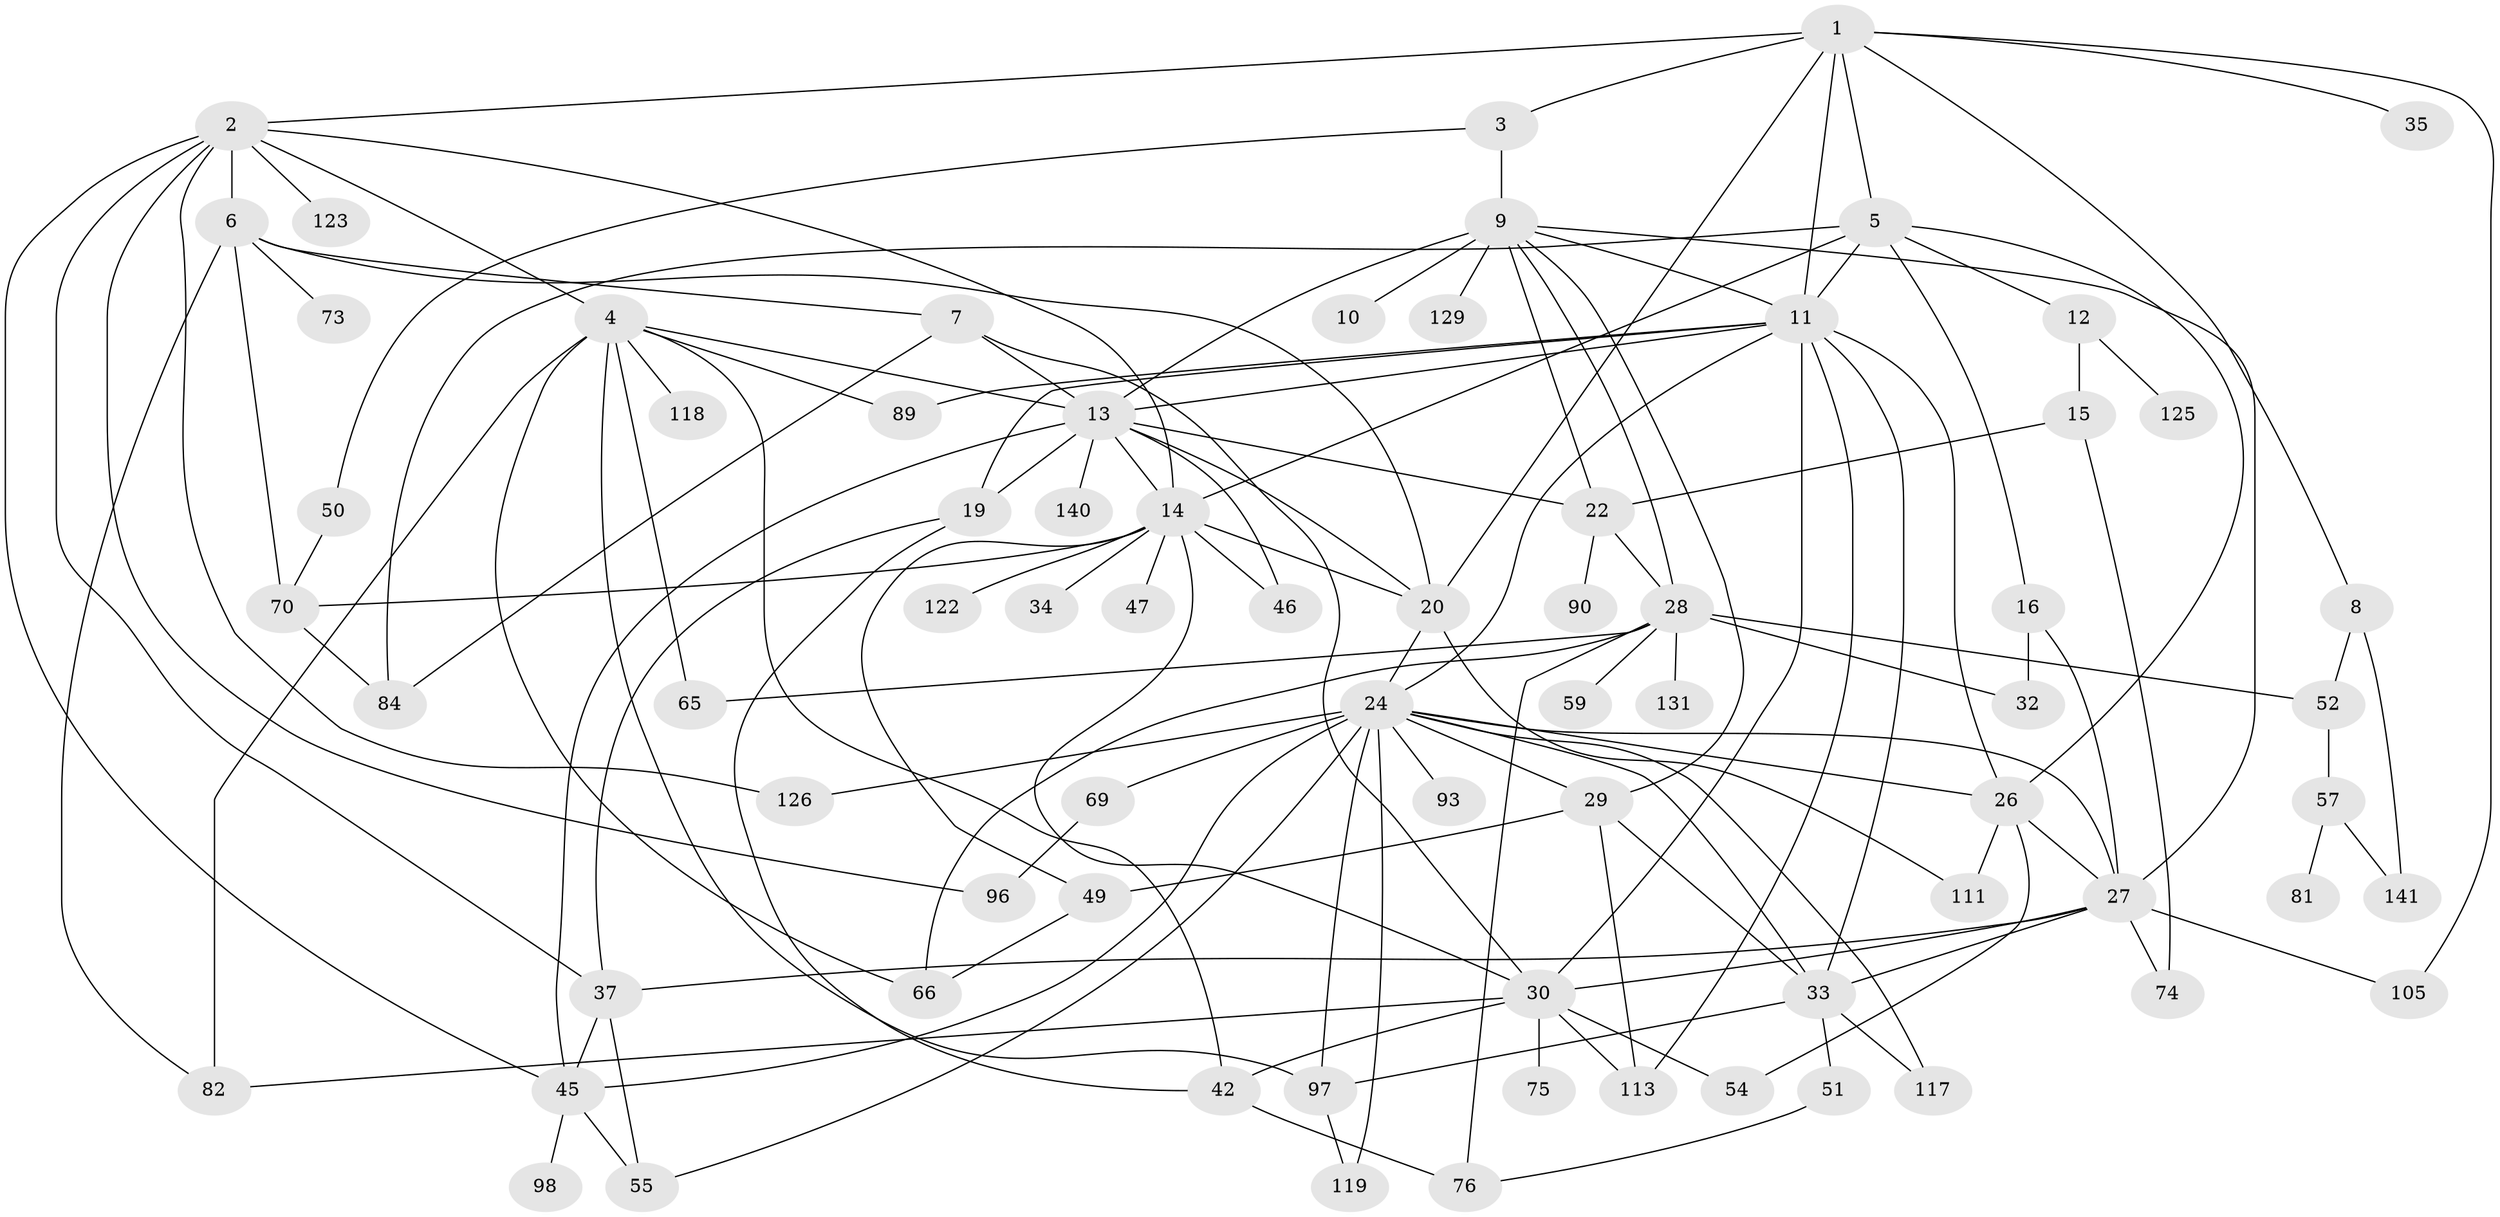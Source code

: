// original degree distribution, {8: 0.00684931506849315, 9: 0.00684931506849315, 3: 0.23972602739726026, 4: 0.11643835616438356, 5: 0.07534246575342465, 6: 0.02054794520547945, 1: 0.19863013698630136, 10: 0.00684931506849315, 7: 0.0410958904109589, 2: 0.2876712328767123}
// Generated by graph-tools (version 1.1) at 2025/13/03/09/25 04:13:17]
// undirected, 73 vertices, 137 edges
graph export_dot {
graph [start="1"]
  node [color=gray90,style=filled];
  1;
  2;
  3;
  4 [super="+64"];
  5 [super="+18"];
  6 [super="+99"];
  7 [super="+116"];
  8;
  9 [super="+121+21"];
  10;
  11 [super="+68+87"];
  12;
  13 [super="+143+144+128"];
  14 [super="+17+25+53"];
  15;
  16;
  19 [super="+36"];
  20 [super="+60"];
  22;
  24 [super="+62+100+61+38"];
  26 [super="+103"];
  27 [super="+71+44"];
  28 [super="+40+72"];
  29;
  30 [super="+41+83+39"];
  32;
  33;
  34;
  35;
  37 [super="+77+94"];
  42 [super="+85"];
  45 [super="+138+48+63+124"];
  46 [super="+86"];
  47;
  49 [super="+146"];
  50;
  51;
  52;
  54 [super="+110+109+56"];
  55 [super="+67+58"];
  57 [super="+115"];
  59;
  65;
  66 [super="+101"];
  69 [super="+114"];
  70 [super="+80"];
  73 [super="+132"];
  74 [super="+106"];
  75;
  76 [super="+78"];
  81 [super="+107"];
  82 [super="+95+136"];
  84 [super="+108"];
  89 [super="+145"];
  90;
  93 [super="+142"];
  96;
  97 [super="+130"];
  98;
  105;
  111;
  113;
  117 [super="+133"];
  118;
  119;
  122;
  123;
  125;
  126 [super="+127"];
  129;
  131;
  140;
  141;
  1 -- 2;
  1 -- 3;
  1 -- 5;
  1 -- 8;
  1 -- 11;
  1 -- 35;
  1 -- 105;
  1 -- 20;
  2 -- 4;
  2 -- 6;
  2 -- 14;
  2 -- 45;
  2 -- 96;
  2 -- 123;
  2 -- 126;
  2 -- 37;
  3 -- 9;
  3 -- 50;
  4 -- 89;
  4 -- 13;
  4 -- 65;
  4 -- 66;
  4 -- 97;
  4 -- 82;
  4 -- 118;
  4 -- 42;
  5 -- 12;
  5 -- 16;
  5 -- 26;
  5 -- 11;
  5 -- 84;
  5 -- 14;
  6 -- 7;
  6 -- 20;
  6 -- 73;
  6 -- 82;
  6 -- 70;
  7 -- 13;
  7 -- 84;
  7 -- 30;
  8 -- 141;
  8 -- 52;
  9 -- 10;
  9 -- 27;
  9 -- 22;
  9 -- 129;
  9 -- 29;
  9 -- 11;
  9 -- 28;
  9 -- 13;
  11 -- 13;
  11 -- 19 [weight=2];
  11 -- 24;
  11 -- 89;
  11 -- 26;
  11 -- 33;
  11 -- 113;
  11 -- 30;
  12 -- 15;
  12 -- 125;
  13 -- 20;
  13 -- 45;
  13 -- 19;
  13 -- 22;
  13 -- 140;
  13 -- 46 [weight=2];
  13 -- 14;
  14 -- 30;
  14 -- 122;
  14 -- 34;
  14 -- 20;
  14 -- 47;
  14 -- 46;
  14 -- 70;
  14 -- 49;
  15 -- 22;
  15 -- 74;
  16 -- 32;
  16 -- 27;
  19 -- 37;
  19 -- 42;
  20 -- 24;
  20 -- 111;
  22 -- 90;
  22 -- 28;
  24 -- 69;
  24 -- 93;
  24 -- 33;
  24 -- 117;
  24 -- 119;
  24 -- 126;
  24 -- 27;
  24 -- 29;
  24 -- 97;
  24 -- 26;
  24 -- 45;
  24 -- 55;
  26 -- 54;
  26 -- 111;
  26 -- 27;
  27 -- 74;
  27 -- 30;
  27 -- 33;
  27 -- 105;
  27 -- 37;
  28 -- 65;
  28 -- 66;
  28 -- 131;
  28 -- 52;
  28 -- 59;
  28 -- 76;
  28 -- 32;
  29 -- 33;
  29 -- 49;
  29 -- 113;
  30 -- 75;
  30 -- 54;
  30 -- 113;
  30 -- 42;
  30 -- 82;
  33 -- 51;
  33 -- 97;
  33 -- 117;
  37 -- 45;
  37 -- 55;
  42 -- 76;
  45 -- 98;
  45 -- 55 [weight=2];
  49 -- 66;
  50 -- 70;
  51 -- 76;
  52 -- 57;
  57 -- 81;
  57 -- 141;
  69 -- 96;
  70 -- 84;
  97 -- 119;
}
